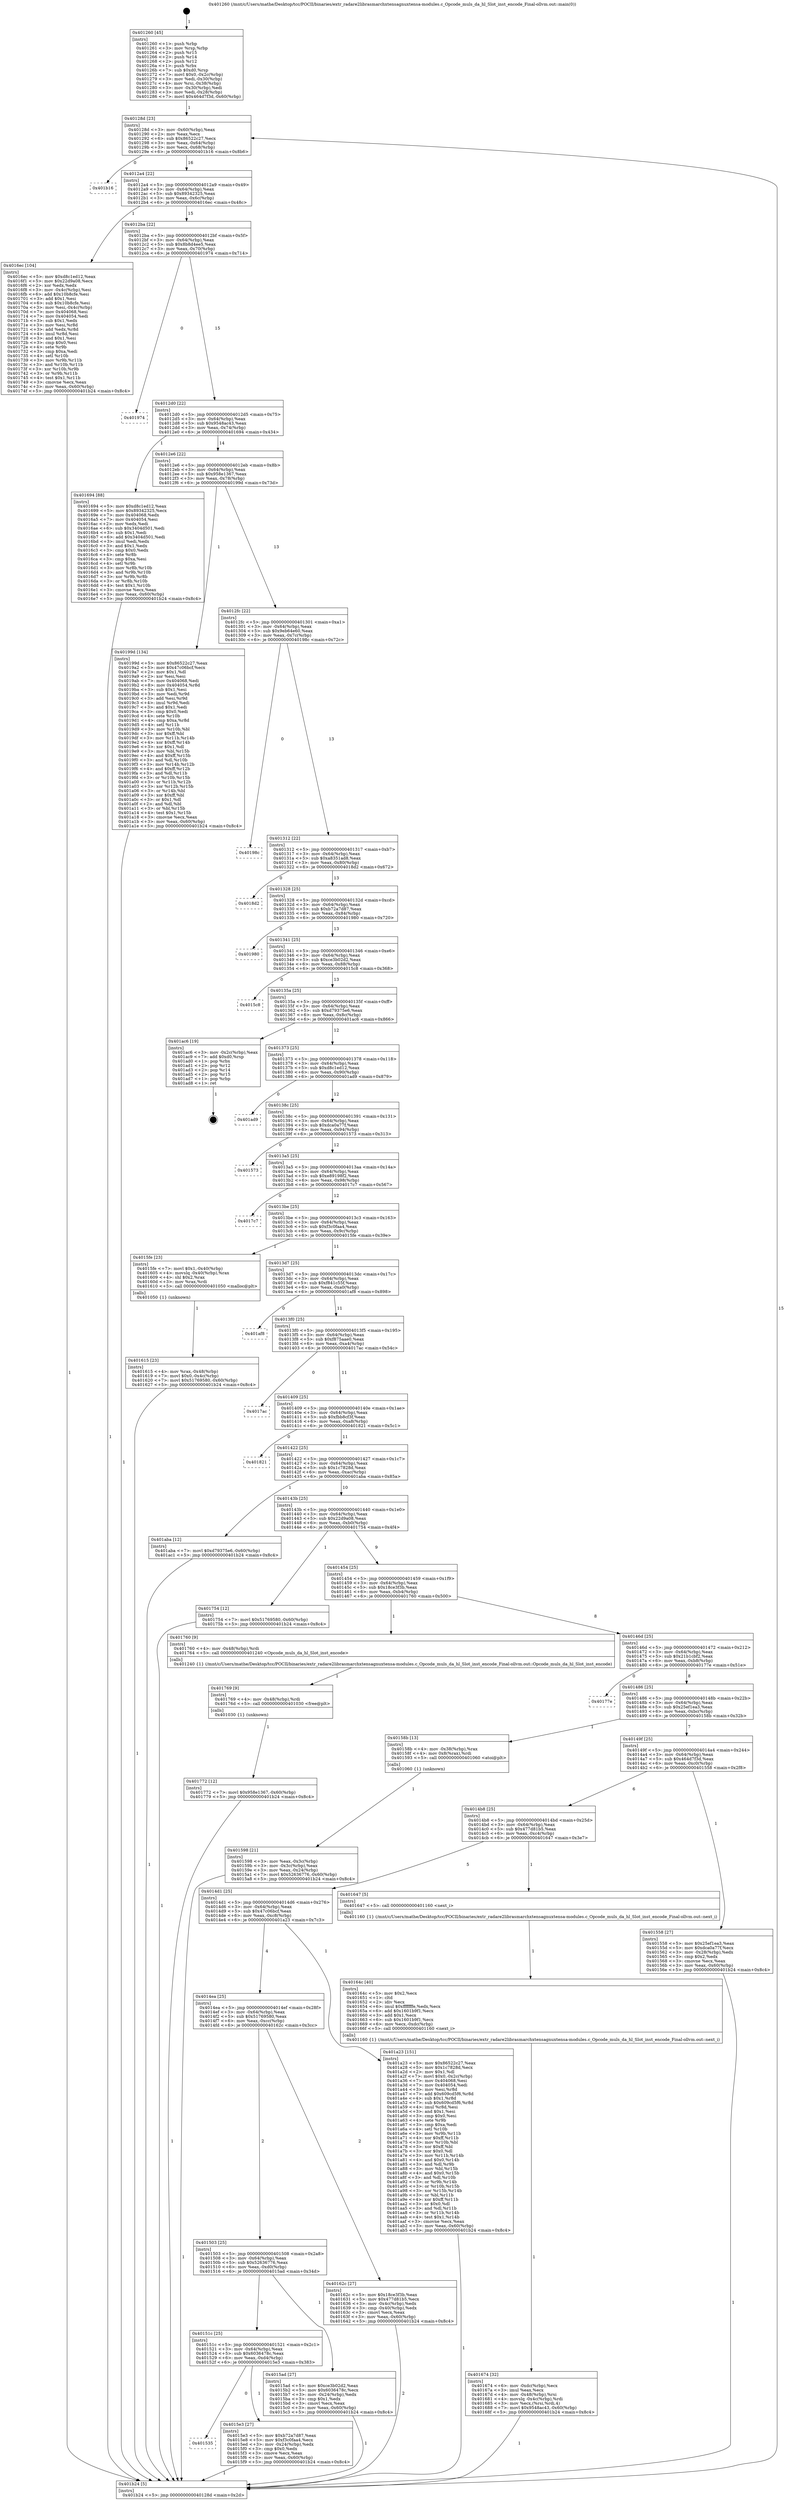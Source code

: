 digraph "0x401260" {
  label = "0x401260 (/mnt/c/Users/mathe/Desktop/tcc/POCII/binaries/extr_radare2librasmarchxtensagnuxtensa-modules.c_Opcode_muls_da_hl_Slot_inst_encode_Final-ollvm.out::main(0))"
  labelloc = "t"
  node[shape=record]

  Entry [label="",width=0.3,height=0.3,shape=circle,fillcolor=black,style=filled]
  "0x40128d" [label="{
     0x40128d [23]\l
     | [instrs]\l
     &nbsp;&nbsp;0x40128d \<+3\>: mov -0x60(%rbp),%eax\l
     &nbsp;&nbsp;0x401290 \<+2\>: mov %eax,%ecx\l
     &nbsp;&nbsp;0x401292 \<+6\>: sub $0x86522c27,%ecx\l
     &nbsp;&nbsp;0x401298 \<+3\>: mov %eax,-0x64(%rbp)\l
     &nbsp;&nbsp;0x40129b \<+3\>: mov %ecx,-0x68(%rbp)\l
     &nbsp;&nbsp;0x40129e \<+6\>: je 0000000000401b16 \<main+0x8b6\>\l
  }"]
  "0x401b16" [label="{
     0x401b16\l
  }", style=dashed]
  "0x4012a4" [label="{
     0x4012a4 [22]\l
     | [instrs]\l
     &nbsp;&nbsp;0x4012a4 \<+5\>: jmp 00000000004012a9 \<main+0x49\>\l
     &nbsp;&nbsp;0x4012a9 \<+3\>: mov -0x64(%rbp),%eax\l
     &nbsp;&nbsp;0x4012ac \<+5\>: sub $0x89342325,%eax\l
     &nbsp;&nbsp;0x4012b1 \<+3\>: mov %eax,-0x6c(%rbp)\l
     &nbsp;&nbsp;0x4012b4 \<+6\>: je 00000000004016ec \<main+0x48c\>\l
  }"]
  Exit [label="",width=0.3,height=0.3,shape=circle,fillcolor=black,style=filled,peripheries=2]
  "0x4016ec" [label="{
     0x4016ec [104]\l
     | [instrs]\l
     &nbsp;&nbsp;0x4016ec \<+5\>: mov $0xd8c1ed12,%eax\l
     &nbsp;&nbsp;0x4016f1 \<+5\>: mov $0x22d9a08,%ecx\l
     &nbsp;&nbsp;0x4016f6 \<+2\>: xor %edx,%edx\l
     &nbsp;&nbsp;0x4016f8 \<+3\>: mov -0x4c(%rbp),%esi\l
     &nbsp;&nbsp;0x4016fb \<+6\>: add $0x10b8cfe,%esi\l
     &nbsp;&nbsp;0x401701 \<+3\>: add $0x1,%esi\l
     &nbsp;&nbsp;0x401704 \<+6\>: sub $0x10b8cfe,%esi\l
     &nbsp;&nbsp;0x40170a \<+3\>: mov %esi,-0x4c(%rbp)\l
     &nbsp;&nbsp;0x40170d \<+7\>: mov 0x404068,%esi\l
     &nbsp;&nbsp;0x401714 \<+7\>: mov 0x404054,%edi\l
     &nbsp;&nbsp;0x40171b \<+3\>: sub $0x1,%edx\l
     &nbsp;&nbsp;0x40171e \<+3\>: mov %esi,%r8d\l
     &nbsp;&nbsp;0x401721 \<+3\>: add %edx,%r8d\l
     &nbsp;&nbsp;0x401724 \<+4\>: imul %r8d,%esi\l
     &nbsp;&nbsp;0x401728 \<+3\>: and $0x1,%esi\l
     &nbsp;&nbsp;0x40172b \<+3\>: cmp $0x0,%esi\l
     &nbsp;&nbsp;0x40172e \<+4\>: sete %r9b\l
     &nbsp;&nbsp;0x401732 \<+3\>: cmp $0xa,%edi\l
     &nbsp;&nbsp;0x401735 \<+4\>: setl %r10b\l
     &nbsp;&nbsp;0x401739 \<+3\>: mov %r9b,%r11b\l
     &nbsp;&nbsp;0x40173c \<+3\>: and %r10b,%r11b\l
     &nbsp;&nbsp;0x40173f \<+3\>: xor %r10b,%r9b\l
     &nbsp;&nbsp;0x401742 \<+3\>: or %r9b,%r11b\l
     &nbsp;&nbsp;0x401745 \<+4\>: test $0x1,%r11b\l
     &nbsp;&nbsp;0x401749 \<+3\>: cmovne %ecx,%eax\l
     &nbsp;&nbsp;0x40174c \<+3\>: mov %eax,-0x60(%rbp)\l
     &nbsp;&nbsp;0x40174f \<+5\>: jmp 0000000000401b24 \<main+0x8c4\>\l
  }"]
  "0x4012ba" [label="{
     0x4012ba [22]\l
     | [instrs]\l
     &nbsp;&nbsp;0x4012ba \<+5\>: jmp 00000000004012bf \<main+0x5f\>\l
     &nbsp;&nbsp;0x4012bf \<+3\>: mov -0x64(%rbp),%eax\l
     &nbsp;&nbsp;0x4012c2 \<+5\>: sub $0x8b8d4ee5,%eax\l
     &nbsp;&nbsp;0x4012c7 \<+3\>: mov %eax,-0x70(%rbp)\l
     &nbsp;&nbsp;0x4012ca \<+6\>: je 0000000000401974 \<main+0x714\>\l
  }"]
  "0x401772" [label="{
     0x401772 [12]\l
     | [instrs]\l
     &nbsp;&nbsp;0x401772 \<+7\>: movl $0x958e1367,-0x60(%rbp)\l
     &nbsp;&nbsp;0x401779 \<+5\>: jmp 0000000000401b24 \<main+0x8c4\>\l
  }"]
  "0x401974" [label="{
     0x401974\l
  }", style=dashed]
  "0x4012d0" [label="{
     0x4012d0 [22]\l
     | [instrs]\l
     &nbsp;&nbsp;0x4012d0 \<+5\>: jmp 00000000004012d5 \<main+0x75\>\l
     &nbsp;&nbsp;0x4012d5 \<+3\>: mov -0x64(%rbp),%eax\l
     &nbsp;&nbsp;0x4012d8 \<+5\>: sub $0x9548ac43,%eax\l
     &nbsp;&nbsp;0x4012dd \<+3\>: mov %eax,-0x74(%rbp)\l
     &nbsp;&nbsp;0x4012e0 \<+6\>: je 0000000000401694 \<main+0x434\>\l
  }"]
  "0x401769" [label="{
     0x401769 [9]\l
     | [instrs]\l
     &nbsp;&nbsp;0x401769 \<+4\>: mov -0x48(%rbp),%rdi\l
     &nbsp;&nbsp;0x40176d \<+5\>: call 0000000000401030 \<free@plt\>\l
     | [calls]\l
     &nbsp;&nbsp;0x401030 \{1\} (unknown)\l
  }"]
  "0x401694" [label="{
     0x401694 [88]\l
     | [instrs]\l
     &nbsp;&nbsp;0x401694 \<+5\>: mov $0xd8c1ed12,%eax\l
     &nbsp;&nbsp;0x401699 \<+5\>: mov $0x89342325,%ecx\l
     &nbsp;&nbsp;0x40169e \<+7\>: mov 0x404068,%edx\l
     &nbsp;&nbsp;0x4016a5 \<+7\>: mov 0x404054,%esi\l
     &nbsp;&nbsp;0x4016ac \<+2\>: mov %edx,%edi\l
     &nbsp;&nbsp;0x4016ae \<+6\>: sub $0x3404d501,%edi\l
     &nbsp;&nbsp;0x4016b4 \<+3\>: sub $0x1,%edi\l
     &nbsp;&nbsp;0x4016b7 \<+6\>: add $0x3404d501,%edi\l
     &nbsp;&nbsp;0x4016bd \<+3\>: imul %edi,%edx\l
     &nbsp;&nbsp;0x4016c0 \<+3\>: and $0x1,%edx\l
     &nbsp;&nbsp;0x4016c3 \<+3\>: cmp $0x0,%edx\l
     &nbsp;&nbsp;0x4016c6 \<+4\>: sete %r8b\l
     &nbsp;&nbsp;0x4016ca \<+3\>: cmp $0xa,%esi\l
     &nbsp;&nbsp;0x4016cd \<+4\>: setl %r9b\l
     &nbsp;&nbsp;0x4016d1 \<+3\>: mov %r8b,%r10b\l
     &nbsp;&nbsp;0x4016d4 \<+3\>: and %r9b,%r10b\l
     &nbsp;&nbsp;0x4016d7 \<+3\>: xor %r9b,%r8b\l
     &nbsp;&nbsp;0x4016da \<+3\>: or %r8b,%r10b\l
     &nbsp;&nbsp;0x4016dd \<+4\>: test $0x1,%r10b\l
     &nbsp;&nbsp;0x4016e1 \<+3\>: cmovne %ecx,%eax\l
     &nbsp;&nbsp;0x4016e4 \<+3\>: mov %eax,-0x60(%rbp)\l
     &nbsp;&nbsp;0x4016e7 \<+5\>: jmp 0000000000401b24 \<main+0x8c4\>\l
  }"]
  "0x4012e6" [label="{
     0x4012e6 [22]\l
     | [instrs]\l
     &nbsp;&nbsp;0x4012e6 \<+5\>: jmp 00000000004012eb \<main+0x8b\>\l
     &nbsp;&nbsp;0x4012eb \<+3\>: mov -0x64(%rbp),%eax\l
     &nbsp;&nbsp;0x4012ee \<+5\>: sub $0x958e1367,%eax\l
     &nbsp;&nbsp;0x4012f3 \<+3\>: mov %eax,-0x78(%rbp)\l
     &nbsp;&nbsp;0x4012f6 \<+6\>: je 000000000040199d \<main+0x73d\>\l
  }"]
  "0x401674" [label="{
     0x401674 [32]\l
     | [instrs]\l
     &nbsp;&nbsp;0x401674 \<+6\>: mov -0xdc(%rbp),%ecx\l
     &nbsp;&nbsp;0x40167a \<+3\>: imul %eax,%ecx\l
     &nbsp;&nbsp;0x40167d \<+4\>: mov -0x48(%rbp),%rsi\l
     &nbsp;&nbsp;0x401681 \<+4\>: movslq -0x4c(%rbp),%rdi\l
     &nbsp;&nbsp;0x401685 \<+3\>: mov %ecx,(%rsi,%rdi,4)\l
     &nbsp;&nbsp;0x401688 \<+7\>: movl $0x9548ac43,-0x60(%rbp)\l
     &nbsp;&nbsp;0x40168f \<+5\>: jmp 0000000000401b24 \<main+0x8c4\>\l
  }"]
  "0x40199d" [label="{
     0x40199d [134]\l
     | [instrs]\l
     &nbsp;&nbsp;0x40199d \<+5\>: mov $0x86522c27,%eax\l
     &nbsp;&nbsp;0x4019a2 \<+5\>: mov $0x47c06bcf,%ecx\l
     &nbsp;&nbsp;0x4019a7 \<+2\>: mov $0x1,%dl\l
     &nbsp;&nbsp;0x4019a9 \<+2\>: xor %esi,%esi\l
     &nbsp;&nbsp;0x4019ab \<+7\>: mov 0x404068,%edi\l
     &nbsp;&nbsp;0x4019b2 \<+8\>: mov 0x404054,%r8d\l
     &nbsp;&nbsp;0x4019ba \<+3\>: sub $0x1,%esi\l
     &nbsp;&nbsp;0x4019bd \<+3\>: mov %edi,%r9d\l
     &nbsp;&nbsp;0x4019c0 \<+3\>: add %esi,%r9d\l
     &nbsp;&nbsp;0x4019c3 \<+4\>: imul %r9d,%edi\l
     &nbsp;&nbsp;0x4019c7 \<+3\>: and $0x1,%edi\l
     &nbsp;&nbsp;0x4019ca \<+3\>: cmp $0x0,%edi\l
     &nbsp;&nbsp;0x4019cd \<+4\>: sete %r10b\l
     &nbsp;&nbsp;0x4019d1 \<+4\>: cmp $0xa,%r8d\l
     &nbsp;&nbsp;0x4019d5 \<+4\>: setl %r11b\l
     &nbsp;&nbsp;0x4019d9 \<+3\>: mov %r10b,%bl\l
     &nbsp;&nbsp;0x4019dc \<+3\>: xor $0xff,%bl\l
     &nbsp;&nbsp;0x4019df \<+3\>: mov %r11b,%r14b\l
     &nbsp;&nbsp;0x4019e2 \<+4\>: xor $0xff,%r14b\l
     &nbsp;&nbsp;0x4019e6 \<+3\>: xor $0x1,%dl\l
     &nbsp;&nbsp;0x4019e9 \<+3\>: mov %bl,%r15b\l
     &nbsp;&nbsp;0x4019ec \<+4\>: and $0xff,%r15b\l
     &nbsp;&nbsp;0x4019f0 \<+3\>: and %dl,%r10b\l
     &nbsp;&nbsp;0x4019f3 \<+3\>: mov %r14b,%r12b\l
     &nbsp;&nbsp;0x4019f6 \<+4\>: and $0xff,%r12b\l
     &nbsp;&nbsp;0x4019fa \<+3\>: and %dl,%r11b\l
     &nbsp;&nbsp;0x4019fd \<+3\>: or %r10b,%r15b\l
     &nbsp;&nbsp;0x401a00 \<+3\>: or %r11b,%r12b\l
     &nbsp;&nbsp;0x401a03 \<+3\>: xor %r12b,%r15b\l
     &nbsp;&nbsp;0x401a06 \<+3\>: or %r14b,%bl\l
     &nbsp;&nbsp;0x401a09 \<+3\>: xor $0xff,%bl\l
     &nbsp;&nbsp;0x401a0c \<+3\>: or $0x1,%dl\l
     &nbsp;&nbsp;0x401a0f \<+2\>: and %dl,%bl\l
     &nbsp;&nbsp;0x401a11 \<+3\>: or %bl,%r15b\l
     &nbsp;&nbsp;0x401a14 \<+4\>: test $0x1,%r15b\l
     &nbsp;&nbsp;0x401a18 \<+3\>: cmovne %ecx,%eax\l
     &nbsp;&nbsp;0x401a1b \<+3\>: mov %eax,-0x60(%rbp)\l
     &nbsp;&nbsp;0x401a1e \<+5\>: jmp 0000000000401b24 \<main+0x8c4\>\l
  }"]
  "0x4012fc" [label="{
     0x4012fc [22]\l
     | [instrs]\l
     &nbsp;&nbsp;0x4012fc \<+5\>: jmp 0000000000401301 \<main+0xa1\>\l
     &nbsp;&nbsp;0x401301 \<+3\>: mov -0x64(%rbp),%eax\l
     &nbsp;&nbsp;0x401304 \<+5\>: sub $0x9eb64e60,%eax\l
     &nbsp;&nbsp;0x401309 \<+3\>: mov %eax,-0x7c(%rbp)\l
     &nbsp;&nbsp;0x40130c \<+6\>: je 000000000040198c \<main+0x72c\>\l
  }"]
  "0x40164c" [label="{
     0x40164c [40]\l
     | [instrs]\l
     &nbsp;&nbsp;0x40164c \<+5\>: mov $0x2,%ecx\l
     &nbsp;&nbsp;0x401651 \<+1\>: cltd\l
     &nbsp;&nbsp;0x401652 \<+2\>: idiv %ecx\l
     &nbsp;&nbsp;0x401654 \<+6\>: imul $0xfffffffe,%edx,%ecx\l
     &nbsp;&nbsp;0x40165a \<+6\>: add $0x1601b9f1,%ecx\l
     &nbsp;&nbsp;0x401660 \<+3\>: add $0x1,%ecx\l
     &nbsp;&nbsp;0x401663 \<+6\>: sub $0x1601b9f1,%ecx\l
     &nbsp;&nbsp;0x401669 \<+6\>: mov %ecx,-0xdc(%rbp)\l
     &nbsp;&nbsp;0x40166f \<+5\>: call 0000000000401160 \<next_i\>\l
     | [calls]\l
     &nbsp;&nbsp;0x401160 \{1\} (/mnt/c/Users/mathe/Desktop/tcc/POCII/binaries/extr_radare2librasmarchxtensagnuxtensa-modules.c_Opcode_muls_da_hl_Slot_inst_encode_Final-ollvm.out::next_i)\l
  }"]
  "0x40198c" [label="{
     0x40198c\l
  }", style=dashed]
  "0x401312" [label="{
     0x401312 [22]\l
     | [instrs]\l
     &nbsp;&nbsp;0x401312 \<+5\>: jmp 0000000000401317 \<main+0xb7\>\l
     &nbsp;&nbsp;0x401317 \<+3\>: mov -0x64(%rbp),%eax\l
     &nbsp;&nbsp;0x40131a \<+5\>: sub $0xa8351ad8,%eax\l
     &nbsp;&nbsp;0x40131f \<+3\>: mov %eax,-0x80(%rbp)\l
     &nbsp;&nbsp;0x401322 \<+6\>: je 00000000004018d2 \<main+0x672\>\l
  }"]
  "0x401615" [label="{
     0x401615 [23]\l
     | [instrs]\l
     &nbsp;&nbsp;0x401615 \<+4\>: mov %rax,-0x48(%rbp)\l
     &nbsp;&nbsp;0x401619 \<+7\>: movl $0x0,-0x4c(%rbp)\l
     &nbsp;&nbsp;0x401620 \<+7\>: movl $0x51769580,-0x60(%rbp)\l
     &nbsp;&nbsp;0x401627 \<+5\>: jmp 0000000000401b24 \<main+0x8c4\>\l
  }"]
  "0x4018d2" [label="{
     0x4018d2\l
  }", style=dashed]
  "0x401328" [label="{
     0x401328 [25]\l
     | [instrs]\l
     &nbsp;&nbsp;0x401328 \<+5\>: jmp 000000000040132d \<main+0xcd\>\l
     &nbsp;&nbsp;0x40132d \<+3\>: mov -0x64(%rbp),%eax\l
     &nbsp;&nbsp;0x401330 \<+5\>: sub $0xb72a7d87,%eax\l
     &nbsp;&nbsp;0x401335 \<+6\>: mov %eax,-0x84(%rbp)\l
     &nbsp;&nbsp;0x40133b \<+6\>: je 0000000000401980 \<main+0x720\>\l
  }"]
  "0x401535" [label="{
     0x401535\l
  }", style=dashed]
  "0x401980" [label="{
     0x401980\l
  }", style=dashed]
  "0x401341" [label="{
     0x401341 [25]\l
     | [instrs]\l
     &nbsp;&nbsp;0x401341 \<+5\>: jmp 0000000000401346 \<main+0xe6\>\l
     &nbsp;&nbsp;0x401346 \<+3\>: mov -0x64(%rbp),%eax\l
     &nbsp;&nbsp;0x401349 \<+5\>: sub $0xce3b02d2,%eax\l
     &nbsp;&nbsp;0x40134e \<+6\>: mov %eax,-0x88(%rbp)\l
     &nbsp;&nbsp;0x401354 \<+6\>: je 00000000004015c8 \<main+0x368\>\l
  }"]
  "0x4015e3" [label="{
     0x4015e3 [27]\l
     | [instrs]\l
     &nbsp;&nbsp;0x4015e3 \<+5\>: mov $0xb72a7d87,%eax\l
     &nbsp;&nbsp;0x4015e8 \<+5\>: mov $0xf3c0faa4,%ecx\l
     &nbsp;&nbsp;0x4015ed \<+3\>: mov -0x24(%rbp),%edx\l
     &nbsp;&nbsp;0x4015f0 \<+3\>: cmp $0x0,%edx\l
     &nbsp;&nbsp;0x4015f3 \<+3\>: cmove %ecx,%eax\l
     &nbsp;&nbsp;0x4015f6 \<+3\>: mov %eax,-0x60(%rbp)\l
     &nbsp;&nbsp;0x4015f9 \<+5\>: jmp 0000000000401b24 \<main+0x8c4\>\l
  }"]
  "0x4015c8" [label="{
     0x4015c8\l
  }", style=dashed]
  "0x40135a" [label="{
     0x40135a [25]\l
     | [instrs]\l
     &nbsp;&nbsp;0x40135a \<+5\>: jmp 000000000040135f \<main+0xff\>\l
     &nbsp;&nbsp;0x40135f \<+3\>: mov -0x64(%rbp),%eax\l
     &nbsp;&nbsp;0x401362 \<+5\>: sub $0xd79375e6,%eax\l
     &nbsp;&nbsp;0x401367 \<+6\>: mov %eax,-0x8c(%rbp)\l
     &nbsp;&nbsp;0x40136d \<+6\>: je 0000000000401ac6 \<main+0x866\>\l
  }"]
  "0x40151c" [label="{
     0x40151c [25]\l
     | [instrs]\l
     &nbsp;&nbsp;0x40151c \<+5\>: jmp 0000000000401521 \<main+0x2c1\>\l
     &nbsp;&nbsp;0x401521 \<+3\>: mov -0x64(%rbp),%eax\l
     &nbsp;&nbsp;0x401524 \<+5\>: sub $0x6036478c,%eax\l
     &nbsp;&nbsp;0x401529 \<+6\>: mov %eax,-0xd4(%rbp)\l
     &nbsp;&nbsp;0x40152f \<+6\>: je 00000000004015e3 \<main+0x383\>\l
  }"]
  "0x401ac6" [label="{
     0x401ac6 [19]\l
     | [instrs]\l
     &nbsp;&nbsp;0x401ac6 \<+3\>: mov -0x2c(%rbp),%eax\l
     &nbsp;&nbsp;0x401ac9 \<+7\>: add $0xd0,%rsp\l
     &nbsp;&nbsp;0x401ad0 \<+1\>: pop %rbx\l
     &nbsp;&nbsp;0x401ad1 \<+2\>: pop %r12\l
     &nbsp;&nbsp;0x401ad3 \<+2\>: pop %r14\l
     &nbsp;&nbsp;0x401ad5 \<+2\>: pop %r15\l
     &nbsp;&nbsp;0x401ad7 \<+1\>: pop %rbp\l
     &nbsp;&nbsp;0x401ad8 \<+1\>: ret\l
  }"]
  "0x401373" [label="{
     0x401373 [25]\l
     | [instrs]\l
     &nbsp;&nbsp;0x401373 \<+5\>: jmp 0000000000401378 \<main+0x118\>\l
     &nbsp;&nbsp;0x401378 \<+3\>: mov -0x64(%rbp),%eax\l
     &nbsp;&nbsp;0x40137b \<+5\>: sub $0xd8c1ed12,%eax\l
     &nbsp;&nbsp;0x401380 \<+6\>: mov %eax,-0x90(%rbp)\l
     &nbsp;&nbsp;0x401386 \<+6\>: je 0000000000401ad9 \<main+0x879\>\l
  }"]
  "0x4015ad" [label="{
     0x4015ad [27]\l
     | [instrs]\l
     &nbsp;&nbsp;0x4015ad \<+5\>: mov $0xce3b02d2,%eax\l
     &nbsp;&nbsp;0x4015b2 \<+5\>: mov $0x6036478c,%ecx\l
     &nbsp;&nbsp;0x4015b7 \<+3\>: mov -0x24(%rbp),%edx\l
     &nbsp;&nbsp;0x4015ba \<+3\>: cmp $0x1,%edx\l
     &nbsp;&nbsp;0x4015bd \<+3\>: cmovl %ecx,%eax\l
     &nbsp;&nbsp;0x4015c0 \<+3\>: mov %eax,-0x60(%rbp)\l
     &nbsp;&nbsp;0x4015c3 \<+5\>: jmp 0000000000401b24 \<main+0x8c4\>\l
  }"]
  "0x401ad9" [label="{
     0x401ad9\l
  }", style=dashed]
  "0x40138c" [label="{
     0x40138c [25]\l
     | [instrs]\l
     &nbsp;&nbsp;0x40138c \<+5\>: jmp 0000000000401391 \<main+0x131\>\l
     &nbsp;&nbsp;0x401391 \<+3\>: mov -0x64(%rbp),%eax\l
     &nbsp;&nbsp;0x401394 \<+5\>: sub $0xdca0a77f,%eax\l
     &nbsp;&nbsp;0x401399 \<+6\>: mov %eax,-0x94(%rbp)\l
     &nbsp;&nbsp;0x40139f \<+6\>: je 0000000000401573 \<main+0x313\>\l
  }"]
  "0x401503" [label="{
     0x401503 [25]\l
     | [instrs]\l
     &nbsp;&nbsp;0x401503 \<+5\>: jmp 0000000000401508 \<main+0x2a8\>\l
     &nbsp;&nbsp;0x401508 \<+3\>: mov -0x64(%rbp),%eax\l
     &nbsp;&nbsp;0x40150b \<+5\>: sub $0x52636776,%eax\l
     &nbsp;&nbsp;0x401510 \<+6\>: mov %eax,-0xd0(%rbp)\l
     &nbsp;&nbsp;0x401516 \<+6\>: je 00000000004015ad \<main+0x34d\>\l
  }"]
  "0x401573" [label="{
     0x401573\l
  }", style=dashed]
  "0x4013a5" [label="{
     0x4013a5 [25]\l
     | [instrs]\l
     &nbsp;&nbsp;0x4013a5 \<+5\>: jmp 00000000004013aa \<main+0x14a\>\l
     &nbsp;&nbsp;0x4013aa \<+3\>: mov -0x64(%rbp),%eax\l
     &nbsp;&nbsp;0x4013ad \<+5\>: sub $0xe89198f2,%eax\l
     &nbsp;&nbsp;0x4013b2 \<+6\>: mov %eax,-0x98(%rbp)\l
     &nbsp;&nbsp;0x4013b8 \<+6\>: je 00000000004017c7 \<main+0x567\>\l
  }"]
  "0x40162c" [label="{
     0x40162c [27]\l
     | [instrs]\l
     &nbsp;&nbsp;0x40162c \<+5\>: mov $0x18ce3f3b,%eax\l
     &nbsp;&nbsp;0x401631 \<+5\>: mov $0x477d81b5,%ecx\l
     &nbsp;&nbsp;0x401636 \<+3\>: mov -0x4c(%rbp),%edx\l
     &nbsp;&nbsp;0x401639 \<+3\>: cmp -0x40(%rbp),%edx\l
     &nbsp;&nbsp;0x40163c \<+3\>: cmovl %ecx,%eax\l
     &nbsp;&nbsp;0x40163f \<+3\>: mov %eax,-0x60(%rbp)\l
     &nbsp;&nbsp;0x401642 \<+5\>: jmp 0000000000401b24 \<main+0x8c4\>\l
  }"]
  "0x4017c7" [label="{
     0x4017c7\l
  }", style=dashed]
  "0x4013be" [label="{
     0x4013be [25]\l
     | [instrs]\l
     &nbsp;&nbsp;0x4013be \<+5\>: jmp 00000000004013c3 \<main+0x163\>\l
     &nbsp;&nbsp;0x4013c3 \<+3\>: mov -0x64(%rbp),%eax\l
     &nbsp;&nbsp;0x4013c6 \<+5\>: sub $0xf3c0faa4,%eax\l
     &nbsp;&nbsp;0x4013cb \<+6\>: mov %eax,-0x9c(%rbp)\l
     &nbsp;&nbsp;0x4013d1 \<+6\>: je 00000000004015fe \<main+0x39e\>\l
  }"]
  "0x4014ea" [label="{
     0x4014ea [25]\l
     | [instrs]\l
     &nbsp;&nbsp;0x4014ea \<+5\>: jmp 00000000004014ef \<main+0x28f\>\l
     &nbsp;&nbsp;0x4014ef \<+3\>: mov -0x64(%rbp),%eax\l
     &nbsp;&nbsp;0x4014f2 \<+5\>: sub $0x51769580,%eax\l
     &nbsp;&nbsp;0x4014f7 \<+6\>: mov %eax,-0xcc(%rbp)\l
     &nbsp;&nbsp;0x4014fd \<+6\>: je 000000000040162c \<main+0x3cc\>\l
  }"]
  "0x4015fe" [label="{
     0x4015fe [23]\l
     | [instrs]\l
     &nbsp;&nbsp;0x4015fe \<+7\>: movl $0x1,-0x40(%rbp)\l
     &nbsp;&nbsp;0x401605 \<+4\>: movslq -0x40(%rbp),%rax\l
     &nbsp;&nbsp;0x401609 \<+4\>: shl $0x2,%rax\l
     &nbsp;&nbsp;0x40160d \<+3\>: mov %rax,%rdi\l
     &nbsp;&nbsp;0x401610 \<+5\>: call 0000000000401050 \<malloc@plt\>\l
     | [calls]\l
     &nbsp;&nbsp;0x401050 \{1\} (unknown)\l
  }"]
  "0x4013d7" [label="{
     0x4013d7 [25]\l
     | [instrs]\l
     &nbsp;&nbsp;0x4013d7 \<+5\>: jmp 00000000004013dc \<main+0x17c\>\l
     &nbsp;&nbsp;0x4013dc \<+3\>: mov -0x64(%rbp),%eax\l
     &nbsp;&nbsp;0x4013df \<+5\>: sub $0xf841c55f,%eax\l
     &nbsp;&nbsp;0x4013e4 \<+6\>: mov %eax,-0xa0(%rbp)\l
     &nbsp;&nbsp;0x4013ea \<+6\>: je 0000000000401af8 \<main+0x898\>\l
  }"]
  "0x401a23" [label="{
     0x401a23 [151]\l
     | [instrs]\l
     &nbsp;&nbsp;0x401a23 \<+5\>: mov $0x86522c27,%eax\l
     &nbsp;&nbsp;0x401a28 \<+5\>: mov $0x1c7828d,%ecx\l
     &nbsp;&nbsp;0x401a2d \<+2\>: mov $0x1,%dl\l
     &nbsp;&nbsp;0x401a2f \<+7\>: movl $0x0,-0x2c(%rbp)\l
     &nbsp;&nbsp;0x401a36 \<+7\>: mov 0x404068,%esi\l
     &nbsp;&nbsp;0x401a3d \<+7\>: mov 0x404054,%edi\l
     &nbsp;&nbsp;0x401a44 \<+3\>: mov %esi,%r8d\l
     &nbsp;&nbsp;0x401a47 \<+7\>: add $0x609cd5f6,%r8d\l
     &nbsp;&nbsp;0x401a4e \<+4\>: sub $0x1,%r8d\l
     &nbsp;&nbsp;0x401a52 \<+7\>: sub $0x609cd5f6,%r8d\l
     &nbsp;&nbsp;0x401a59 \<+4\>: imul %r8d,%esi\l
     &nbsp;&nbsp;0x401a5d \<+3\>: and $0x1,%esi\l
     &nbsp;&nbsp;0x401a60 \<+3\>: cmp $0x0,%esi\l
     &nbsp;&nbsp;0x401a63 \<+4\>: sete %r9b\l
     &nbsp;&nbsp;0x401a67 \<+3\>: cmp $0xa,%edi\l
     &nbsp;&nbsp;0x401a6a \<+4\>: setl %r10b\l
     &nbsp;&nbsp;0x401a6e \<+3\>: mov %r9b,%r11b\l
     &nbsp;&nbsp;0x401a71 \<+4\>: xor $0xff,%r11b\l
     &nbsp;&nbsp;0x401a75 \<+3\>: mov %r10b,%bl\l
     &nbsp;&nbsp;0x401a78 \<+3\>: xor $0xff,%bl\l
     &nbsp;&nbsp;0x401a7b \<+3\>: xor $0x0,%dl\l
     &nbsp;&nbsp;0x401a7e \<+3\>: mov %r11b,%r14b\l
     &nbsp;&nbsp;0x401a81 \<+4\>: and $0x0,%r14b\l
     &nbsp;&nbsp;0x401a85 \<+3\>: and %dl,%r9b\l
     &nbsp;&nbsp;0x401a88 \<+3\>: mov %bl,%r15b\l
     &nbsp;&nbsp;0x401a8b \<+4\>: and $0x0,%r15b\l
     &nbsp;&nbsp;0x401a8f \<+3\>: and %dl,%r10b\l
     &nbsp;&nbsp;0x401a92 \<+3\>: or %r9b,%r14b\l
     &nbsp;&nbsp;0x401a95 \<+3\>: or %r10b,%r15b\l
     &nbsp;&nbsp;0x401a98 \<+3\>: xor %r15b,%r14b\l
     &nbsp;&nbsp;0x401a9b \<+3\>: or %bl,%r11b\l
     &nbsp;&nbsp;0x401a9e \<+4\>: xor $0xff,%r11b\l
     &nbsp;&nbsp;0x401aa2 \<+3\>: or $0x0,%dl\l
     &nbsp;&nbsp;0x401aa5 \<+3\>: and %dl,%r11b\l
     &nbsp;&nbsp;0x401aa8 \<+3\>: or %r11b,%r14b\l
     &nbsp;&nbsp;0x401aab \<+4\>: test $0x1,%r14b\l
     &nbsp;&nbsp;0x401aaf \<+3\>: cmovne %ecx,%eax\l
     &nbsp;&nbsp;0x401ab2 \<+3\>: mov %eax,-0x60(%rbp)\l
     &nbsp;&nbsp;0x401ab5 \<+5\>: jmp 0000000000401b24 \<main+0x8c4\>\l
  }"]
  "0x401af8" [label="{
     0x401af8\l
  }", style=dashed]
  "0x4013f0" [label="{
     0x4013f0 [25]\l
     | [instrs]\l
     &nbsp;&nbsp;0x4013f0 \<+5\>: jmp 00000000004013f5 \<main+0x195\>\l
     &nbsp;&nbsp;0x4013f5 \<+3\>: mov -0x64(%rbp),%eax\l
     &nbsp;&nbsp;0x4013f8 \<+5\>: sub $0xf875aae0,%eax\l
     &nbsp;&nbsp;0x4013fd \<+6\>: mov %eax,-0xa4(%rbp)\l
     &nbsp;&nbsp;0x401403 \<+6\>: je 00000000004017ac \<main+0x54c\>\l
  }"]
  "0x4014d1" [label="{
     0x4014d1 [25]\l
     | [instrs]\l
     &nbsp;&nbsp;0x4014d1 \<+5\>: jmp 00000000004014d6 \<main+0x276\>\l
     &nbsp;&nbsp;0x4014d6 \<+3\>: mov -0x64(%rbp),%eax\l
     &nbsp;&nbsp;0x4014d9 \<+5\>: sub $0x47c06bcf,%eax\l
     &nbsp;&nbsp;0x4014de \<+6\>: mov %eax,-0xc8(%rbp)\l
     &nbsp;&nbsp;0x4014e4 \<+6\>: je 0000000000401a23 \<main+0x7c3\>\l
  }"]
  "0x4017ac" [label="{
     0x4017ac\l
  }", style=dashed]
  "0x401409" [label="{
     0x401409 [25]\l
     | [instrs]\l
     &nbsp;&nbsp;0x401409 \<+5\>: jmp 000000000040140e \<main+0x1ae\>\l
     &nbsp;&nbsp;0x40140e \<+3\>: mov -0x64(%rbp),%eax\l
     &nbsp;&nbsp;0x401411 \<+5\>: sub $0xfbb8cf3f,%eax\l
     &nbsp;&nbsp;0x401416 \<+6\>: mov %eax,-0xa8(%rbp)\l
     &nbsp;&nbsp;0x40141c \<+6\>: je 0000000000401821 \<main+0x5c1\>\l
  }"]
  "0x401647" [label="{
     0x401647 [5]\l
     | [instrs]\l
     &nbsp;&nbsp;0x401647 \<+5\>: call 0000000000401160 \<next_i\>\l
     | [calls]\l
     &nbsp;&nbsp;0x401160 \{1\} (/mnt/c/Users/mathe/Desktop/tcc/POCII/binaries/extr_radare2librasmarchxtensagnuxtensa-modules.c_Opcode_muls_da_hl_Slot_inst_encode_Final-ollvm.out::next_i)\l
  }"]
  "0x401821" [label="{
     0x401821\l
  }", style=dashed]
  "0x401422" [label="{
     0x401422 [25]\l
     | [instrs]\l
     &nbsp;&nbsp;0x401422 \<+5\>: jmp 0000000000401427 \<main+0x1c7\>\l
     &nbsp;&nbsp;0x401427 \<+3\>: mov -0x64(%rbp),%eax\l
     &nbsp;&nbsp;0x40142a \<+5\>: sub $0x1c7828d,%eax\l
     &nbsp;&nbsp;0x40142f \<+6\>: mov %eax,-0xac(%rbp)\l
     &nbsp;&nbsp;0x401435 \<+6\>: je 0000000000401aba \<main+0x85a\>\l
  }"]
  "0x401598" [label="{
     0x401598 [21]\l
     | [instrs]\l
     &nbsp;&nbsp;0x401598 \<+3\>: mov %eax,-0x3c(%rbp)\l
     &nbsp;&nbsp;0x40159b \<+3\>: mov -0x3c(%rbp),%eax\l
     &nbsp;&nbsp;0x40159e \<+3\>: mov %eax,-0x24(%rbp)\l
     &nbsp;&nbsp;0x4015a1 \<+7\>: movl $0x52636776,-0x60(%rbp)\l
     &nbsp;&nbsp;0x4015a8 \<+5\>: jmp 0000000000401b24 \<main+0x8c4\>\l
  }"]
  "0x401aba" [label="{
     0x401aba [12]\l
     | [instrs]\l
     &nbsp;&nbsp;0x401aba \<+7\>: movl $0xd79375e6,-0x60(%rbp)\l
     &nbsp;&nbsp;0x401ac1 \<+5\>: jmp 0000000000401b24 \<main+0x8c4\>\l
  }"]
  "0x40143b" [label="{
     0x40143b [25]\l
     | [instrs]\l
     &nbsp;&nbsp;0x40143b \<+5\>: jmp 0000000000401440 \<main+0x1e0\>\l
     &nbsp;&nbsp;0x401440 \<+3\>: mov -0x64(%rbp),%eax\l
     &nbsp;&nbsp;0x401443 \<+5\>: sub $0x22d9a08,%eax\l
     &nbsp;&nbsp;0x401448 \<+6\>: mov %eax,-0xb0(%rbp)\l
     &nbsp;&nbsp;0x40144e \<+6\>: je 0000000000401754 \<main+0x4f4\>\l
  }"]
  "0x401260" [label="{
     0x401260 [45]\l
     | [instrs]\l
     &nbsp;&nbsp;0x401260 \<+1\>: push %rbp\l
     &nbsp;&nbsp;0x401261 \<+3\>: mov %rsp,%rbp\l
     &nbsp;&nbsp;0x401264 \<+2\>: push %r15\l
     &nbsp;&nbsp;0x401266 \<+2\>: push %r14\l
     &nbsp;&nbsp;0x401268 \<+2\>: push %r12\l
     &nbsp;&nbsp;0x40126a \<+1\>: push %rbx\l
     &nbsp;&nbsp;0x40126b \<+7\>: sub $0xd0,%rsp\l
     &nbsp;&nbsp;0x401272 \<+7\>: movl $0x0,-0x2c(%rbp)\l
     &nbsp;&nbsp;0x401279 \<+3\>: mov %edi,-0x30(%rbp)\l
     &nbsp;&nbsp;0x40127c \<+4\>: mov %rsi,-0x38(%rbp)\l
     &nbsp;&nbsp;0x401280 \<+3\>: mov -0x30(%rbp),%edi\l
     &nbsp;&nbsp;0x401283 \<+3\>: mov %edi,-0x28(%rbp)\l
     &nbsp;&nbsp;0x401286 \<+7\>: movl $0x464d7f3d,-0x60(%rbp)\l
  }"]
  "0x401754" [label="{
     0x401754 [12]\l
     | [instrs]\l
     &nbsp;&nbsp;0x401754 \<+7\>: movl $0x51769580,-0x60(%rbp)\l
     &nbsp;&nbsp;0x40175b \<+5\>: jmp 0000000000401b24 \<main+0x8c4\>\l
  }"]
  "0x401454" [label="{
     0x401454 [25]\l
     | [instrs]\l
     &nbsp;&nbsp;0x401454 \<+5\>: jmp 0000000000401459 \<main+0x1f9\>\l
     &nbsp;&nbsp;0x401459 \<+3\>: mov -0x64(%rbp),%eax\l
     &nbsp;&nbsp;0x40145c \<+5\>: sub $0x18ce3f3b,%eax\l
     &nbsp;&nbsp;0x401461 \<+6\>: mov %eax,-0xb4(%rbp)\l
     &nbsp;&nbsp;0x401467 \<+6\>: je 0000000000401760 \<main+0x500\>\l
  }"]
  "0x401b24" [label="{
     0x401b24 [5]\l
     | [instrs]\l
     &nbsp;&nbsp;0x401b24 \<+5\>: jmp 000000000040128d \<main+0x2d\>\l
  }"]
  "0x401760" [label="{
     0x401760 [9]\l
     | [instrs]\l
     &nbsp;&nbsp;0x401760 \<+4\>: mov -0x48(%rbp),%rdi\l
     &nbsp;&nbsp;0x401764 \<+5\>: call 0000000000401240 \<Opcode_muls_da_hl_Slot_inst_encode\>\l
     | [calls]\l
     &nbsp;&nbsp;0x401240 \{1\} (/mnt/c/Users/mathe/Desktop/tcc/POCII/binaries/extr_radare2librasmarchxtensagnuxtensa-modules.c_Opcode_muls_da_hl_Slot_inst_encode_Final-ollvm.out::Opcode_muls_da_hl_Slot_inst_encode)\l
  }"]
  "0x40146d" [label="{
     0x40146d [25]\l
     | [instrs]\l
     &nbsp;&nbsp;0x40146d \<+5\>: jmp 0000000000401472 \<main+0x212\>\l
     &nbsp;&nbsp;0x401472 \<+3\>: mov -0x64(%rbp),%eax\l
     &nbsp;&nbsp;0x401475 \<+5\>: sub $0x21b1cbf2,%eax\l
     &nbsp;&nbsp;0x40147a \<+6\>: mov %eax,-0xb8(%rbp)\l
     &nbsp;&nbsp;0x401480 \<+6\>: je 000000000040177e \<main+0x51e\>\l
  }"]
  "0x4014b8" [label="{
     0x4014b8 [25]\l
     | [instrs]\l
     &nbsp;&nbsp;0x4014b8 \<+5\>: jmp 00000000004014bd \<main+0x25d\>\l
     &nbsp;&nbsp;0x4014bd \<+3\>: mov -0x64(%rbp),%eax\l
     &nbsp;&nbsp;0x4014c0 \<+5\>: sub $0x477d81b5,%eax\l
     &nbsp;&nbsp;0x4014c5 \<+6\>: mov %eax,-0xc4(%rbp)\l
     &nbsp;&nbsp;0x4014cb \<+6\>: je 0000000000401647 \<main+0x3e7\>\l
  }"]
  "0x40177e" [label="{
     0x40177e\l
  }", style=dashed]
  "0x401486" [label="{
     0x401486 [25]\l
     | [instrs]\l
     &nbsp;&nbsp;0x401486 \<+5\>: jmp 000000000040148b \<main+0x22b\>\l
     &nbsp;&nbsp;0x40148b \<+3\>: mov -0x64(%rbp),%eax\l
     &nbsp;&nbsp;0x40148e \<+5\>: sub $0x25ef1ea3,%eax\l
     &nbsp;&nbsp;0x401493 \<+6\>: mov %eax,-0xbc(%rbp)\l
     &nbsp;&nbsp;0x401499 \<+6\>: je 000000000040158b \<main+0x32b\>\l
  }"]
  "0x401558" [label="{
     0x401558 [27]\l
     | [instrs]\l
     &nbsp;&nbsp;0x401558 \<+5\>: mov $0x25ef1ea3,%eax\l
     &nbsp;&nbsp;0x40155d \<+5\>: mov $0xdca0a77f,%ecx\l
     &nbsp;&nbsp;0x401562 \<+3\>: mov -0x28(%rbp),%edx\l
     &nbsp;&nbsp;0x401565 \<+3\>: cmp $0x2,%edx\l
     &nbsp;&nbsp;0x401568 \<+3\>: cmovne %ecx,%eax\l
     &nbsp;&nbsp;0x40156b \<+3\>: mov %eax,-0x60(%rbp)\l
     &nbsp;&nbsp;0x40156e \<+5\>: jmp 0000000000401b24 \<main+0x8c4\>\l
  }"]
  "0x40158b" [label="{
     0x40158b [13]\l
     | [instrs]\l
     &nbsp;&nbsp;0x40158b \<+4\>: mov -0x38(%rbp),%rax\l
     &nbsp;&nbsp;0x40158f \<+4\>: mov 0x8(%rax),%rdi\l
     &nbsp;&nbsp;0x401593 \<+5\>: call 0000000000401060 \<atoi@plt\>\l
     | [calls]\l
     &nbsp;&nbsp;0x401060 \{1\} (unknown)\l
  }"]
  "0x40149f" [label="{
     0x40149f [25]\l
     | [instrs]\l
     &nbsp;&nbsp;0x40149f \<+5\>: jmp 00000000004014a4 \<main+0x244\>\l
     &nbsp;&nbsp;0x4014a4 \<+3\>: mov -0x64(%rbp),%eax\l
     &nbsp;&nbsp;0x4014a7 \<+5\>: sub $0x464d7f3d,%eax\l
     &nbsp;&nbsp;0x4014ac \<+6\>: mov %eax,-0xc0(%rbp)\l
     &nbsp;&nbsp;0x4014b2 \<+6\>: je 0000000000401558 \<main+0x2f8\>\l
  }"]
  Entry -> "0x401260" [label=" 1"]
  "0x40128d" -> "0x401b16" [label=" 0"]
  "0x40128d" -> "0x4012a4" [label=" 16"]
  "0x401ac6" -> Exit [label=" 1"]
  "0x4012a4" -> "0x4016ec" [label=" 1"]
  "0x4012a4" -> "0x4012ba" [label=" 15"]
  "0x401aba" -> "0x401b24" [label=" 1"]
  "0x4012ba" -> "0x401974" [label=" 0"]
  "0x4012ba" -> "0x4012d0" [label=" 15"]
  "0x401a23" -> "0x401b24" [label=" 1"]
  "0x4012d0" -> "0x401694" [label=" 1"]
  "0x4012d0" -> "0x4012e6" [label=" 14"]
  "0x40199d" -> "0x401b24" [label=" 1"]
  "0x4012e6" -> "0x40199d" [label=" 1"]
  "0x4012e6" -> "0x4012fc" [label=" 13"]
  "0x401772" -> "0x401b24" [label=" 1"]
  "0x4012fc" -> "0x40198c" [label=" 0"]
  "0x4012fc" -> "0x401312" [label=" 13"]
  "0x401769" -> "0x401772" [label=" 1"]
  "0x401312" -> "0x4018d2" [label=" 0"]
  "0x401312" -> "0x401328" [label=" 13"]
  "0x401760" -> "0x401769" [label=" 1"]
  "0x401328" -> "0x401980" [label=" 0"]
  "0x401328" -> "0x401341" [label=" 13"]
  "0x401754" -> "0x401b24" [label=" 1"]
  "0x401341" -> "0x4015c8" [label=" 0"]
  "0x401341" -> "0x40135a" [label=" 13"]
  "0x4016ec" -> "0x401b24" [label=" 1"]
  "0x40135a" -> "0x401ac6" [label=" 1"]
  "0x40135a" -> "0x401373" [label=" 12"]
  "0x401674" -> "0x401b24" [label=" 1"]
  "0x401373" -> "0x401ad9" [label=" 0"]
  "0x401373" -> "0x40138c" [label=" 12"]
  "0x40164c" -> "0x401674" [label=" 1"]
  "0x40138c" -> "0x401573" [label=" 0"]
  "0x40138c" -> "0x4013a5" [label=" 12"]
  "0x40162c" -> "0x401b24" [label=" 2"]
  "0x4013a5" -> "0x4017c7" [label=" 0"]
  "0x4013a5" -> "0x4013be" [label=" 12"]
  "0x401615" -> "0x401b24" [label=" 1"]
  "0x4013be" -> "0x4015fe" [label=" 1"]
  "0x4013be" -> "0x4013d7" [label=" 11"]
  "0x4015e3" -> "0x401b24" [label=" 1"]
  "0x4013d7" -> "0x401af8" [label=" 0"]
  "0x4013d7" -> "0x4013f0" [label=" 11"]
  "0x40151c" -> "0x401535" [label=" 0"]
  "0x4013f0" -> "0x4017ac" [label=" 0"]
  "0x4013f0" -> "0x401409" [label=" 11"]
  "0x401694" -> "0x401b24" [label=" 1"]
  "0x401409" -> "0x401821" [label=" 0"]
  "0x401409" -> "0x401422" [label=" 11"]
  "0x4015ad" -> "0x401b24" [label=" 1"]
  "0x401422" -> "0x401aba" [label=" 1"]
  "0x401422" -> "0x40143b" [label=" 10"]
  "0x401503" -> "0x4015ad" [label=" 1"]
  "0x40143b" -> "0x401754" [label=" 1"]
  "0x40143b" -> "0x401454" [label=" 9"]
  "0x401647" -> "0x40164c" [label=" 1"]
  "0x401454" -> "0x401760" [label=" 1"]
  "0x401454" -> "0x40146d" [label=" 8"]
  "0x4014ea" -> "0x401503" [label=" 2"]
  "0x40146d" -> "0x40177e" [label=" 0"]
  "0x40146d" -> "0x401486" [label=" 8"]
  "0x4014ea" -> "0x40162c" [label=" 2"]
  "0x401486" -> "0x40158b" [label=" 1"]
  "0x401486" -> "0x40149f" [label=" 7"]
  "0x4015fe" -> "0x401615" [label=" 1"]
  "0x40149f" -> "0x401558" [label=" 1"]
  "0x40149f" -> "0x4014b8" [label=" 6"]
  "0x401558" -> "0x401b24" [label=" 1"]
  "0x401260" -> "0x40128d" [label=" 1"]
  "0x401b24" -> "0x40128d" [label=" 15"]
  "0x40158b" -> "0x401598" [label=" 1"]
  "0x401598" -> "0x401b24" [label=" 1"]
  "0x401503" -> "0x40151c" [label=" 1"]
  "0x4014b8" -> "0x401647" [label=" 1"]
  "0x4014b8" -> "0x4014d1" [label=" 5"]
  "0x40151c" -> "0x4015e3" [label=" 1"]
  "0x4014d1" -> "0x401a23" [label=" 1"]
  "0x4014d1" -> "0x4014ea" [label=" 4"]
}
